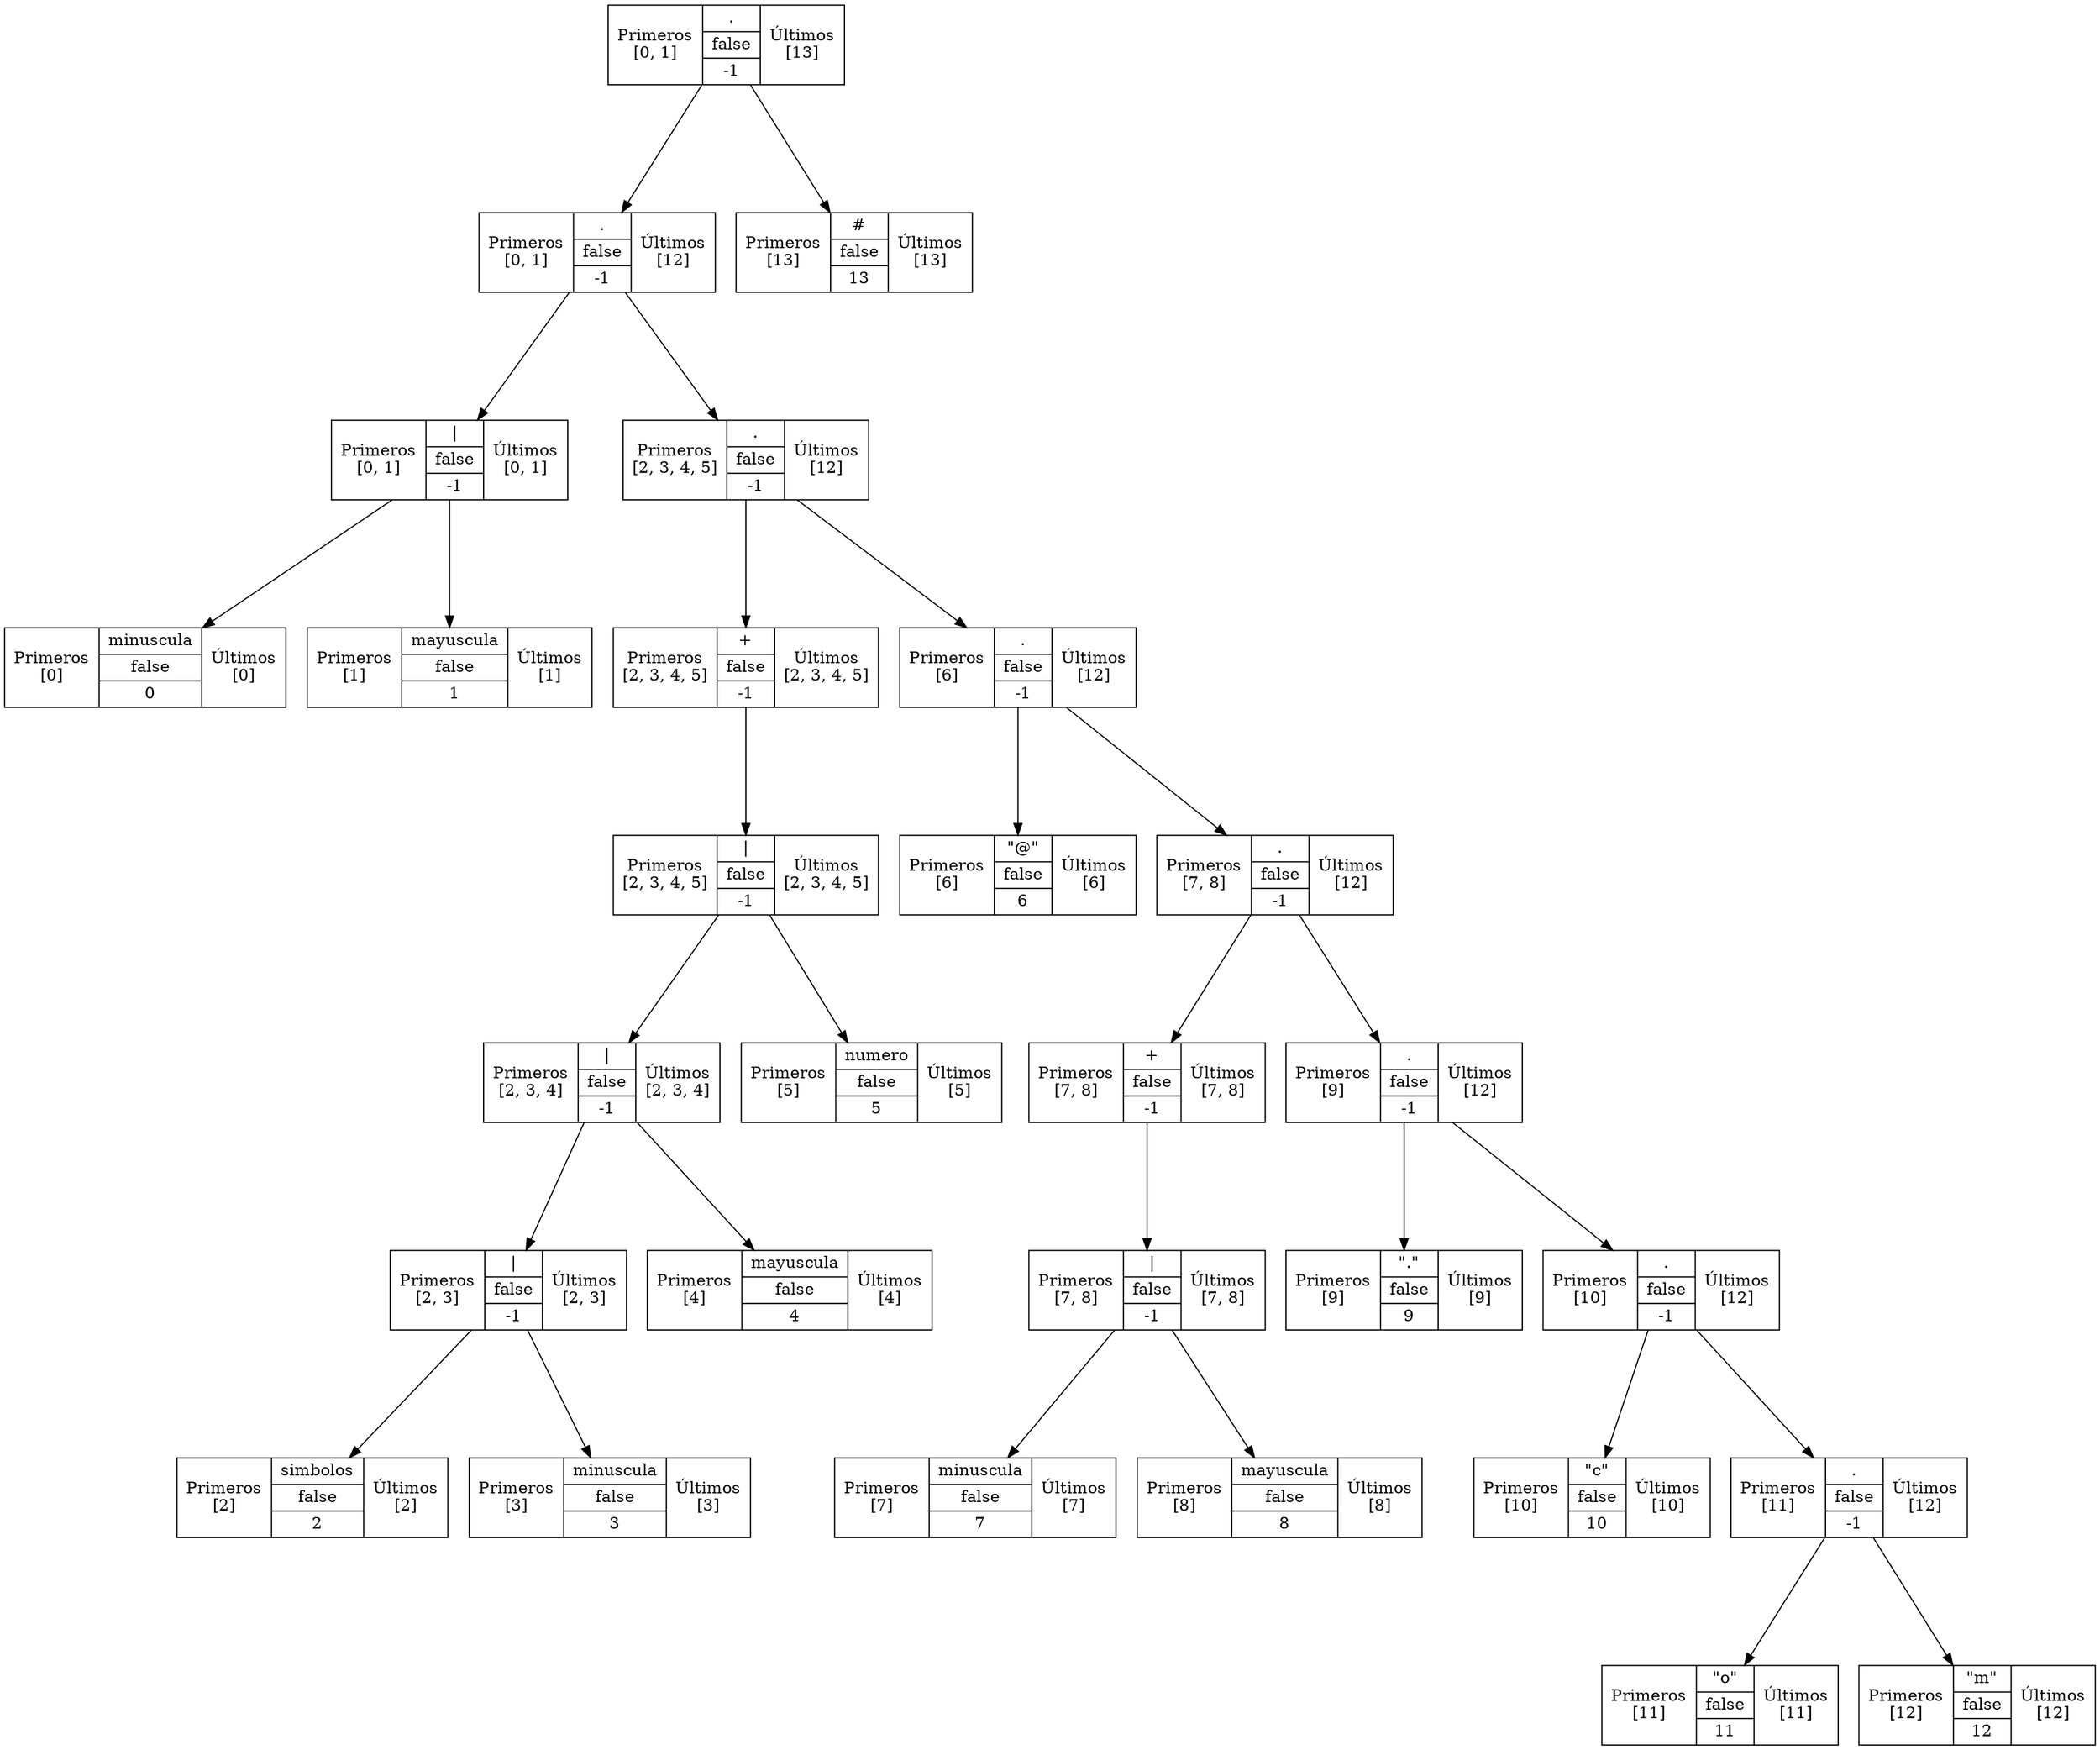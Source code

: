digraph G
{
fontsize="5"node [shape = record];nodo1 [label="{Primeros\n[0, 1]}|{.|false|-1}|{Últimos\n[13]}"];
nodo1 -> nodo2[minlen=3 ];
nodo1 -> nodo29[minlen=3 ];
nodo2 [label="{Primeros\n[0, 1]}|{.|false|-1}|{Últimos\n[12]}"];
nodo2 -> nodo3[minlen=3 ];
nodo2 -> nodo6[minlen=3 ];
nodo3 [label="{Primeros\n[0, 1]}|{\||false|-1}|{Últimos\n[0, 1]}"];
nodo3 -> nodo4[minlen=3 ];
nodo3 -> nodo5[minlen=3 ];
nodo4 [label="{Primeros\n[0]}|{{minuscula}|false|0}|{Últimos\n[0]}"];
nodo5 [label="{Primeros\n[1]}|{{mayuscula}|false|1}|{Últimos\n[1]}"];
nodo6 [label="{Primeros\n[2, 3, 4, 5]}|{.|false|-1}|{Últimos\n[12]}"];
nodo6 -> nodo7[minlen=3 ];
nodo6 -> nodo15[minlen=3 ];
nodo7 [label="{Primeros\n[2, 3, 4, 5]}|{+|false|-1}|{Últimos\n[2, 3, 4, 5]}"];
nodo7 -> nodo8[minlen=3 ];
nodo8 [label="{Primeros\n[2, 3, 4, 5]}|{\||false|-1}|{Últimos\n[2, 3, 4, 5]}"];
nodo8 -> nodo9[minlen=3 ];
nodo8 -> nodo14[minlen=3 ];
nodo9 [label="{Primeros\n[2, 3, 4]}|{\||false|-1}|{Últimos\n[2, 3, 4]}"];
nodo9 -> nodo10[minlen=3 ];
nodo9 -> nodo13[minlen=3 ];
nodo10 [label="{Primeros\n[2, 3]}|{\||false|-1}|{Últimos\n[2, 3]}"];
nodo10 -> nodo11[minlen=3 ];
nodo10 -> nodo12[minlen=3 ];
nodo11 [label="{Primeros\n[2]}|{{simbolos}|false|2}|{Últimos\n[2]}"];
nodo12 [label="{Primeros\n[3]}|{{minuscula}|false|3}|{Últimos\n[3]}"];
nodo13 [label="{Primeros\n[4]}|{{mayuscula}|false|4}|{Últimos\n[4]}"];
nodo14 [label="{Primeros\n[5]}|{{numero}|false|5}|{Últimos\n[5]}"];
nodo15 [label="{Primeros\n[6]}|{.|false|-1}|{Últimos\n[12]}"];
nodo15 -> nodo16[minlen=3 ];
nodo15 -> nodo17[minlen=3 ];
nodo16 [label="{Primeros\n[6]}|{\"@\"|false|6}|{Últimos\n[6]}"];
nodo17 [label="{Primeros\n[7, 8]}|{.|false|-1}|{Últimos\n[12]}"];
nodo17 -> nodo18[minlen=3 ];
nodo17 -> nodo22[minlen=3 ];
nodo18 [label="{Primeros\n[7, 8]}|{+|false|-1}|{Últimos\n[7, 8]}"];
nodo18 -> nodo19[minlen=3 ];
nodo19 [label="{Primeros\n[7, 8]}|{\||false|-1}|{Últimos\n[7, 8]}"];
nodo19 -> nodo20[minlen=3 ];
nodo19 -> nodo21[minlen=3 ];
nodo20 [label="{Primeros\n[7]}|{{minuscula}|false|7}|{Últimos\n[7]}"];
nodo21 [label="{Primeros\n[8]}|{{mayuscula}|false|8}|{Últimos\n[8]}"];
nodo22 [label="{Primeros\n[9]}|{.|false|-1}|{Últimos\n[12]}"];
nodo22 -> nodo23[minlen=3 ];
nodo22 -> nodo24[minlen=3 ];
nodo23 [label="{Primeros\n[9]}|{\".\"|false|9}|{Últimos\n[9]}"];
nodo24 [label="{Primeros\n[10]}|{.|false|-1}|{Últimos\n[12]}"];
nodo24 -> nodo25[minlen=3 ];
nodo24 -> nodo26[minlen=3 ];
nodo25 [label="{Primeros\n[10]}|{\"c\"|false|10}|{Últimos\n[10]}"];
nodo26 [label="{Primeros\n[11]}|{.|false|-1}|{Últimos\n[12]}"];
nodo26 -> nodo27[minlen=3 ];
nodo26 -> nodo28[minlen=3 ];
nodo27 [label="{Primeros\n[11]}|{\"o\"|false|11}|{Últimos\n[11]}"];
nodo28 [label="{Primeros\n[12]}|{\"m\"|false|12}|{Últimos\n[12]}"];
nodo29 [label="{Primeros\n[13]}|{#|false|13}|{Últimos\n[13]}"];
}
